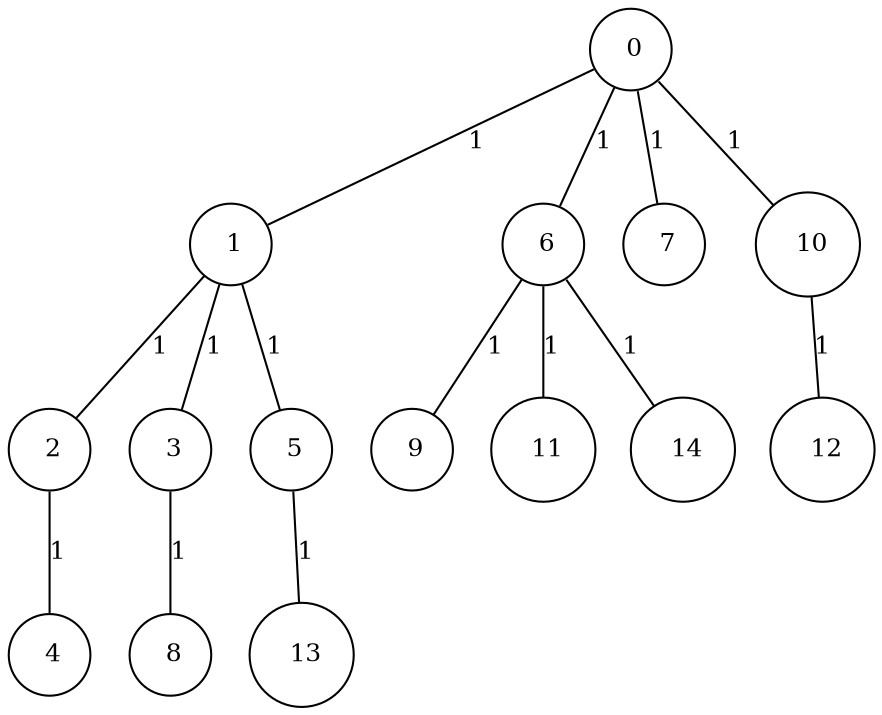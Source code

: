 graph G {
size="8.5,11;"
ratio = "expand;"
fixedsize="true;"
overlap="scale;"
node[shape=circle,width=.12,hight=.12,fontsize=12]
edge[fontsize=12]

0[label=" 0" color=black, pos="1.1680347,0.63231169!"];
1[label=" 1" color=black, pos="0.18121146,0.74497531!"];
2[label=" 2" color=black, pos="2.5815928,2.5045172!"];
3[label=" 3" color=black, pos="1.2074812,1.0483155!"];
4[label=" 4" color=black, pos="1.1785313,0.25781112!"];
5[label=" 5" color=black, pos="2.3015875,1.3143963!"];
6[label=" 6" color=black, pos="2.1192732,0.062777248!"];
7[label=" 7" color=black, pos="0.94797004,0.40512708!"];
8[label=" 8" color=black, pos="0.71305629,0.76158698!"];
9[label=" 9" color=black, pos="2.3950387,2.1465951!"];
10[label=" 10" color=black, pos="0.17503882,1.8046347!"];
11[label=" 11" color=black, pos="0.36785125,0.83769955!"];
12[label=" 12" color=black, pos="1.8649456,2.9855912!"];
13[label=" 13" color=black, pos="0.45082911,2.6809972!"];
14[label=" 14" color=black, pos="2.621399,1.4448035!"];
0--1[label="1"]
0--6[label="1"]
0--7[label="1"]
0--10[label="1"]
1--2[label="1"]
1--3[label="1"]
1--5[label="1"]
2--4[label="1"]
3--8[label="1"]
5--13[label="1"]
6--9[label="1"]
6--11[label="1"]
6--14[label="1"]
10--12[label="1"]

}

